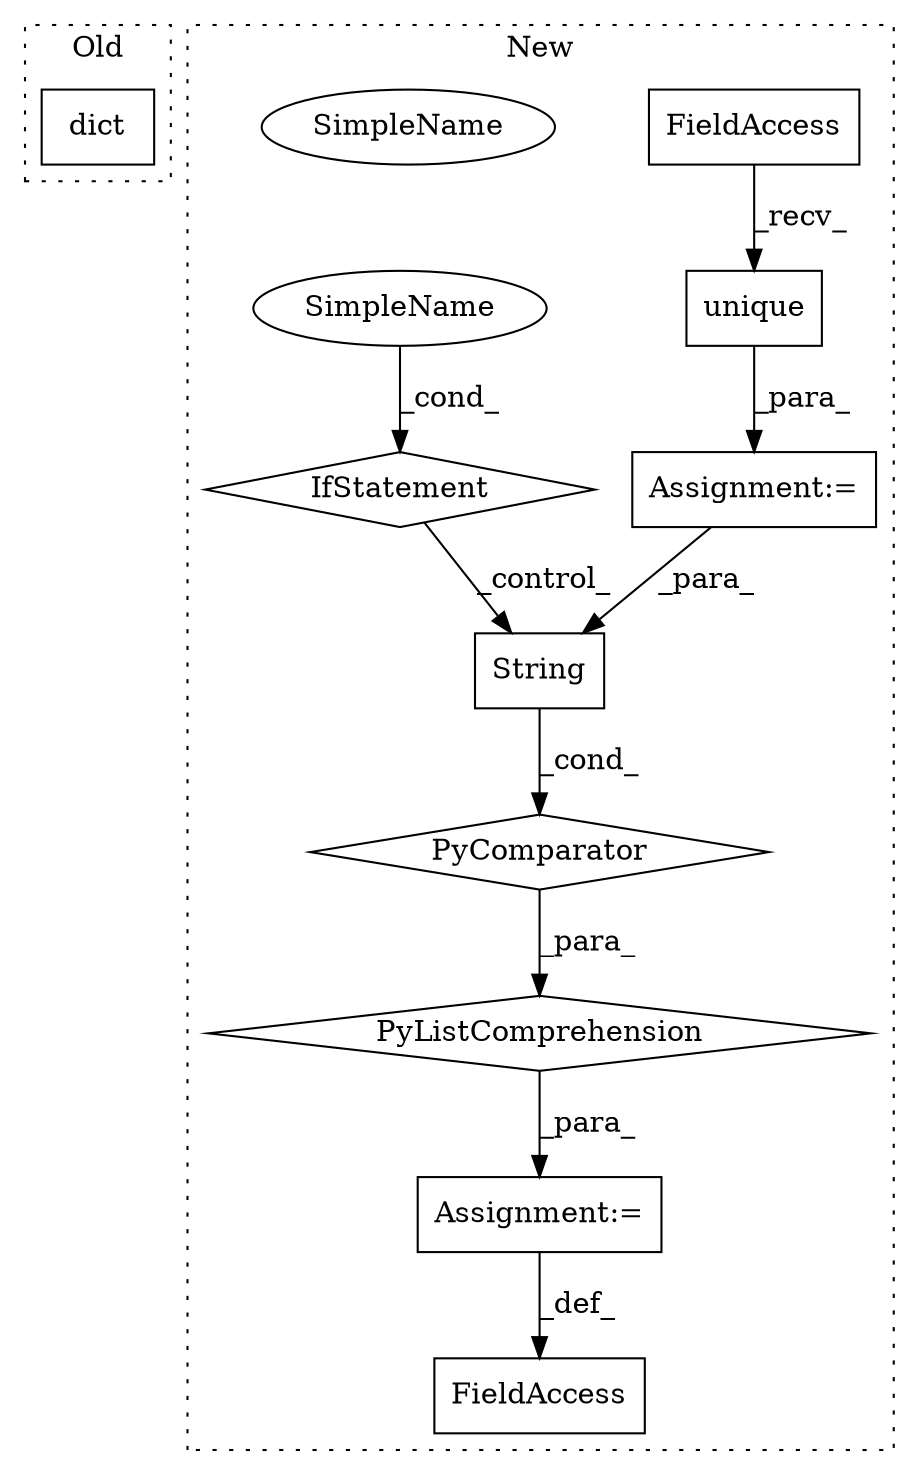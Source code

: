 digraph G {
subgraph cluster0 {
1 [label="dict" a="32" s="4014,4061" l="5,1" shape="box"];
label = "Old";
style="dotted";
}
subgraph cluster1 {
2 [label="unique" a="32" s="3967" l="8" shape="box"];
3 [label="Assignment:=" a="7" s="3948" l="36" shape="box"];
4 [label="FieldAccess" a="22" s="3955" l="11" shape="box"];
5 [label="Assignment:=" a="7" s="3864" l="1" shape="box"];
6 [label="String" a="32" s="3881,3889" l="7,1" shape="box"];
7 [label="PyListComprehension" a="109" s="3881" l="111" shape="diamond"];
8 [label="PyComparator" a="113" s="3948" l="36" shape="diamond"];
9 [label="IfStatement" a="25" s="3948" l="36" shape="diamond"];
10 [label="SimpleName" a="42" s="3979" l="5" shape="ellipse"];
11 [label="FieldAccess" a="22" s="3843" l="21" shape="box"];
12 [label="SimpleName" a="42" s="3979" l="5" shape="ellipse"];
label = "New";
style="dotted";
}
2 -> 3 [label="_para_"];
3 -> 6 [label="_para_"];
4 -> 2 [label="_recv_"];
5 -> 11 [label="_def_"];
6 -> 8 [label="_cond_"];
7 -> 5 [label="_para_"];
8 -> 7 [label="_para_"];
9 -> 6 [label="_control_"];
12 -> 9 [label="_cond_"];
}